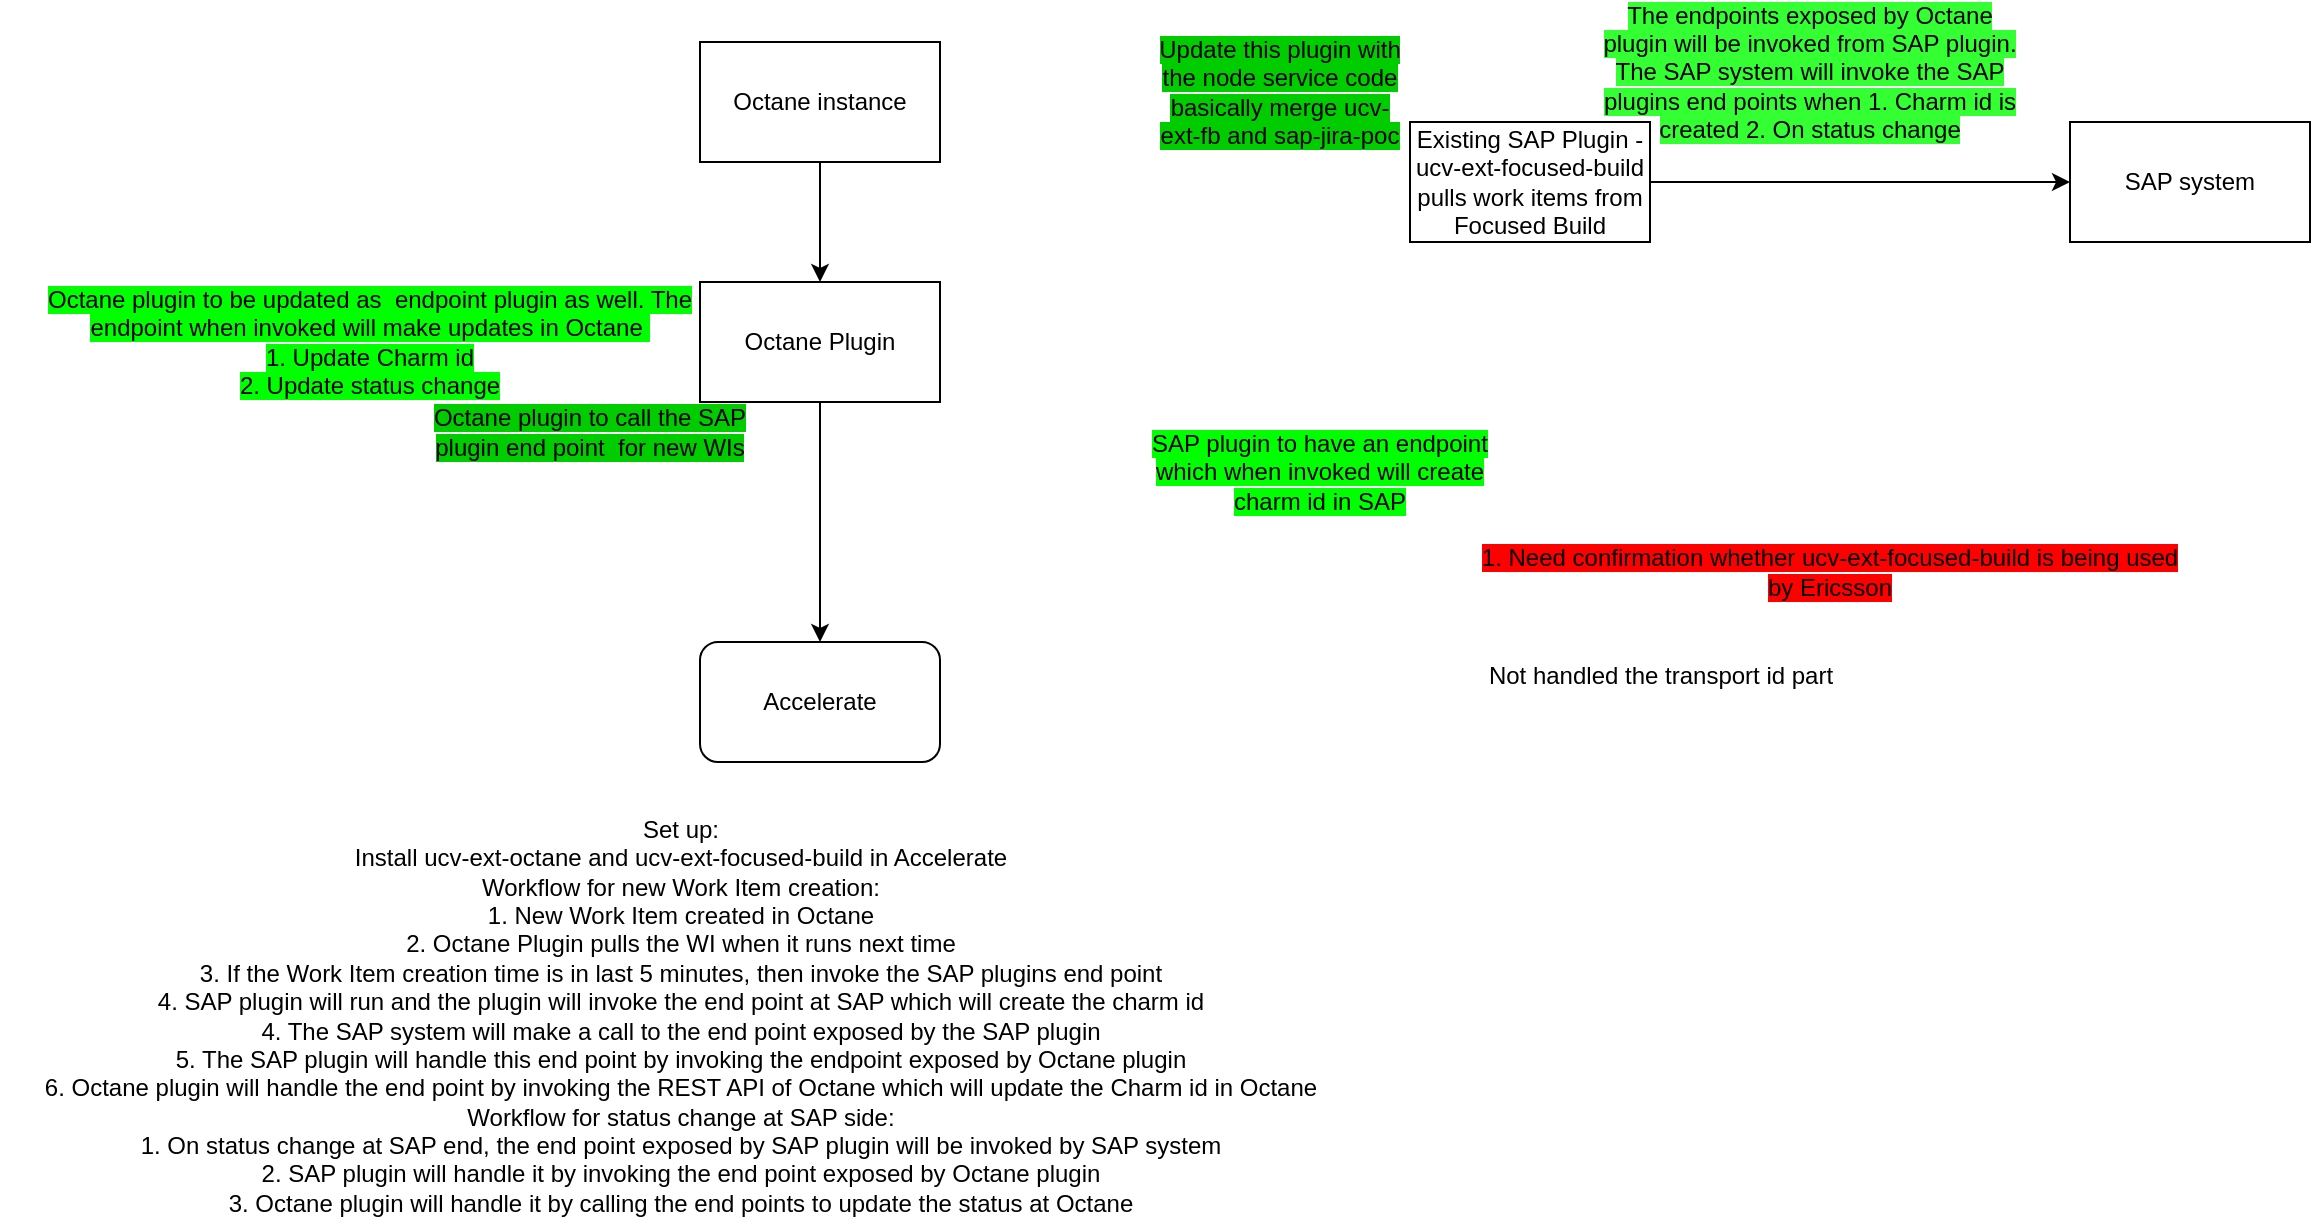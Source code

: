 <mxfile version="15.5.4" type="github">
  <diagram id="jyJYbjObPVyAfR9zch3Q" name="Page-1">
    <mxGraphModel dx="2264" dy="754" grid="1" gridSize="10" guides="1" tooltips="1" connect="1" arrows="1" fold="1" page="1" pageScale="1" pageWidth="850" pageHeight="1100" math="0" shadow="0">
      <root>
        <mxCell id="0" />
        <mxCell id="1" parent="0" />
        <mxCell id="-wO7Nv5HzLpEiu3-Yih5-9" value="" style="edgeStyle=orthogonalEdgeStyle;rounded=0;orthogonalLoop=1;jettySize=auto;html=1;entryX=0.5;entryY=0;entryDx=0;entryDy=0;" edge="1" parent="1" source="-wO7Nv5HzLpEiu3-Yih5-1" target="-wO7Nv5HzLpEiu3-Yih5-3">
          <mxGeometry relative="1" as="geometry">
            <mxPoint x="170" y="303" as="targetPoint" />
          </mxGeometry>
        </mxCell>
        <mxCell id="-wO7Nv5HzLpEiu3-Yih5-1" value="Octane Plugin" style="rounded=0;whiteSpace=wrap;html=1;" vertex="1" parent="1">
          <mxGeometry x="110" y="163" width="120" height="60" as="geometry" />
        </mxCell>
        <mxCell id="-wO7Nv5HzLpEiu3-Yih5-15" style="edgeStyle=orthogonalEdgeStyle;rounded=0;orthogonalLoop=1;jettySize=auto;html=1;entryX=0;entryY=0.5;entryDx=0;entryDy=0;" edge="1" parent="1" source="-wO7Nv5HzLpEiu3-Yih5-2" target="-wO7Nv5HzLpEiu3-Yih5-14">
          <mxGeometry relative="1" as="geometry" />
        </mxCell>
        <mxCell id="-wO7Nv5HzLpEiu3-Yih5-2" value="Existing SAP Plugin - ucv-ext-focused-build pulls work items from Focused Build" style="rounded=0;whiteSpace=wrap;html=1;" vertex="1" parent="1">
          <mxGeometry x="465" y="83" width="120" height="60" as="geometry" />
        </mxCell>
        <mxCell id="-wO7Nv5HzLpEiu3-Yih5-3" value="Accelerate" style="rounded=1;whiteSpace=wrap;html=1;" vertex="1" parent="1">
          <mxGeometry x="110" y="343" width="120" height="60" as="geometry" />
        </mxCell>
        <mxCell id="-wO7Nv5HzLpEiu3-Yih5-6" value="" style="edgeStyle=orthogonalEdgeStyle;rounded=0;orthogonalLoop=1;jettySize=auto;html=1;" edge="1" parent="1" source="-wO7Nv5HzLpEiu3-Yih5-5" target="-wO7Nv5HzLpEiu3-Yih5-1">
          <mxGeometry relative="1" as="geometry" />
        </mxCell>
        <mxCell id="-wO7Nv5HzLpEiu3-Yih5-5" value="Octane instance" style="rounded=0;whiteSpace=wrap;html=1;" vertex="1" parent="1">
          <mxGeometry x="110" y="43" width="120" height="60" as="geometry" />
        </mxCell>
        <mxCell id="-wO7Nv5HzLpEiu3-Yih5-11" value="&lt;span style=&quot;background-color: rgb(0 , 255 , 0)&quot;&gt;Octane plugin to be updated as&amp;nbsp; endpoint plugin as well. The endpoint when invoked will make updates in Octane&amp;nbsp;&lt;br&gt;1. Update Charm id&lt;br&gt;2. Update status change&lt;/span&gt;" style="text;html=1;strokeColor=none;fillColor=none;align=center;verticalAlign=middle;whiteSpace=wrap;rounded=0;" vertex="1" parent="1">
          <mxGeometry x="-240" y="178" width="370" height="30" as="geometry" />
        </mxCell>
        <mxCell id="-wO7Nv5HzLpEiu3-Yih5-12" value="&lt;span style=&quot;background-color: rgb(51 , 255 , 51)&quot;&gt;The endpoints exposed by Octane plugin will be invoked from SAP plugin. The SAP system will invoke the SAP plugins end points when 1. Charm id is created 2. On status change&lt;/span&gt;" style="text;html=1;strokeColor=none;fillColor=none;align=center;verticalAlign=middle;whiteSpace=wrap;rounded=0;" vertex="1" parent="1">
          <mxGeometry x="555" y="43" width="220" height="30" as="geometry" />
        </mxCell>
        <mxCell id="-wO7Nv5HzLpEiu3-Yih5-13" value="&lt;span style=&quot;background-color: rgb(0 , 204 , 0)&quot;&gt;Update this plugin with the node service code basically merge ucv-ext-fb and sap-jira-poc&lt;/span&gt;" style="text;html=1;strokeColor=none;fillColor=none;align=center;verticalAlign=middle;whiteSpace=wrap;rounded=0;" vertex="1" parent="1">
          <mxGeometry x="335" y="53" width="130" height="30" as="geometry" />
        </mxCell>
        <mxCell id="-wO7Nv5HzLpEiu3-Yih5-14" value="SAP system" style="rounded=0;whiteSpace=wrap;html=1;" vertex="1" parent="1">
          <mxGeometry x="795" y="83" width="120" height="60" as="geometry" />
        </mxCell>
        <mxCell id="-wO7Nv5HzLpEiu3-Yih5-17" value="&lt;span style=&quot;background-color: rgb(0 , 204 , 0)&quot;&gt;Octane plugin to call the SAP plugin end point&amp;nbsp; for new WIs&lt;/span&gt;" style="text;html=1;strokeColor=none;fillColor=none;align=center;verticalAlign=middle;whiteSpace=wrap;rounded=0;" vertex="1" parent="1">
          <mxGeometry x="-40" y="223" width="190" height="30" as="geometry" />
        </mxCell>
        <mxCell id="-wO7Nv5HzLpEiu3-Yih5-18" value="&lt;span style=&quot;background-color: rgb(0 , 255 , 0)&quot;&gt;SAP plugin to have an endpoint which when invoked will create charm id in SAP&lt;/span&gt;" style="text;html=1;strokeColor=none;fillColor=none;align=center;verticalAlign=middle;whiteSpace=wrap;rounded=0;" vertex="1" parent="1">
          <mxGeometry x="335" y="243" width="170" height="30" as="geometry" />
        </mxCell>
        <mxCell id="-wO7Nv5HzLpEiu3-Yih5-19" value="&lt;span style=&quot;background-color: rgb(255 , 0 , 0)&quot;&gt;1. Need confirmation whether ucv-ext-focused-build is being used by Ericsson&lt;/span&gt;" style="text;html=1;strokeColor=none;fillColor=none;align=center;verticalAlign=middle;whiteSpace=wrap;rounded=0;" vertex="1" parent="1">
          <mxGeometry x="495" y="293" width="360" height="30" as="geometry" />
        </mxCell>
        <mxCell id="-wO7Nv5HzLpEiu3-Yih5-23" value="Set up:&lt;br&gt;Install ucv-ext-octane and ucv-ext-focused-build in Accelerate&lt;br&gt;Workflow for new Work Item creation:&lt;br&gt;1. New Work Item created in Octane&lt;br&gt;2. Octane Plugin pulls the WI when it runs next time&lt;br&gt;3. If the Work Item creation time is in last 5 minutes, then invoke the SAP plugins end point&lt;br&gt;4. SAP plugin will run and the plugin will invoke the end point at SAP which will create the charm id&lt;br&gt;4. The SAP system will make a call to the end point exposed by the SAP plugin&lt;br&gt;5. The SAP plugin will handle this end point by invoking the endpoint exposed by Octane plugin&lt;br&gt;6. Octane plugin will handle the end point by invoking the REST API of Octane which will update the Charm id in Octane&lt;br&gt;Workflow for status change at SAP side:&lt;br&gt;1. On status change at SAP end, the end point exposed by SAP plugin will be invoked by SAP system&lt;br&gt;2. SAP plugin will handle it by invoking the end point exposed by Octane plugin&lt;br&gt;3. Octane plugin will handle it by calling the end points to update the status at Octane" style="text;html=1;align=center;verticalAlign=middle;resizable=0;points=[];autosize=1;strokeColor=none;fillColor=none;fontColor=#000000;" vertex="1" parent="1">
          <mxGeometry x="-225" y="430" width="650" height="200" as="geometry" />
        </mxCell>
        <mxCell id="-wO7Nv5HzLpEiu3-Yih5-24" value="Not handled the transport id part&lt;br&gt;" style="text;html=1;align=center;verticalAlign=middle;resizable=0;points=[];autosize=1;strokeColor=none;fillColor=none;fontColor=#000000;" vertex="1" parent="1">
          <mxGeometry x="495" y="350" width="190" height="20" as="geometry" />
        </mxCell>
      </root>
    </mxGraphModel>
  </diagram>
</mxfile>
